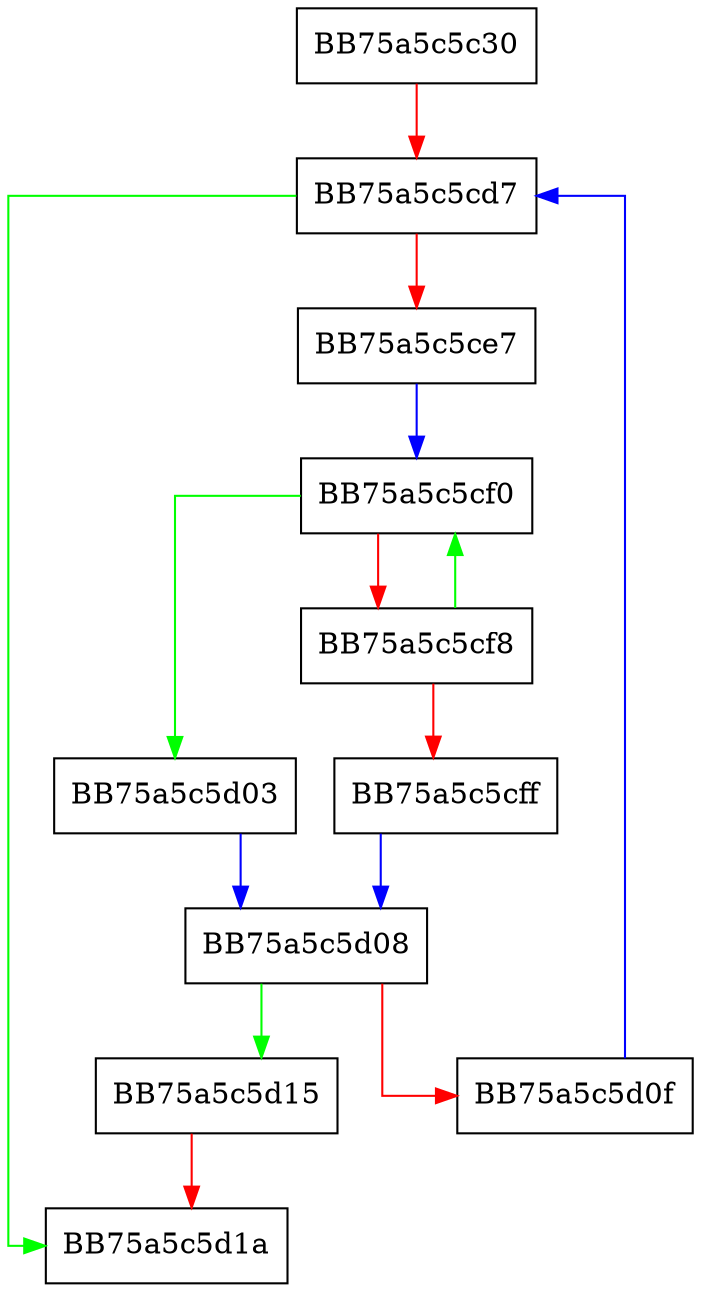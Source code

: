 digraph nUFSP_rtfn {
  node [shape="box"];
  graph [splines=ortho];
  BB75a5c5c30 -> BB75a5c5cd7 [color="red"];
  BB75a5c5cd7 -> BB75a5c5d1a [color="green"];
  BB75a5c5cd7 -> BB75a5c5ce7 [color="red"];
  BB75a5c5ce7 -> BB75a5c5cf0 [color="blue"];
  BB75a5c5cf0 -> BB75a5c5d03 [color="green"];
  BB75a5c5cf0 -> BB75a5c5cf8 [color="red"];
  BB75a5c5cf8 -> BB75a5c5cf0 [color="green"];
  BB75a5c5cf8 -> BB75a5c5cff [color="red"];
  BB75a5c5cff -> BB75a5c5d08 [color="blue"];
  BB75a5c5d03 -> BB75a5c5d08 [color="blue"];
  BB75a5c5d08 -> BB75a5c5d15 [color="green"];
  BB75a5c5d08 -> BB75a5c5d0f [color="red"];
  BB75a5c5d0f -> BB75a5c5cd7 [color="blue"];
  BB75a5c5d15 -> BB75a5c5d1a [color="red"];
}